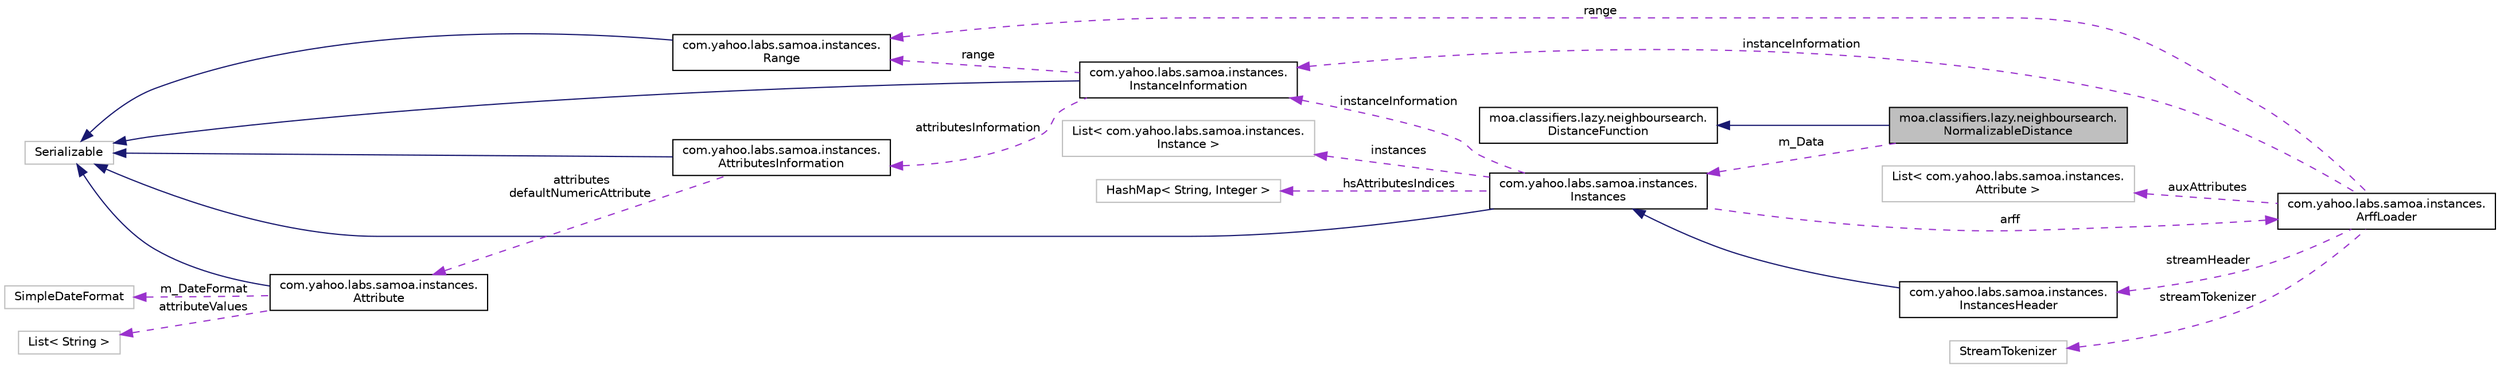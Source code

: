 digraph "moa.classifiers.lazy.neighboursearch.NormalizableDistance"
{
 // LATEX_PDF_SIZE
  edge [fontname="Helvetica",fontsize="10",labelfontname="Helvetica",labelfontsize="10"];
  node [fontname="Helvetica",fontsize="10",shape=record];
  rankdir="LR";
  Node1 [label="moa.classifiers.lazy.neighboursearch.\lNormalizableDistance",height=0.2,width=0.4,color="black", fillcolor="grey75", style="filled", fontcolor="black",tooltip=" "];
  Node2 -> Node1 [dir="back",color="midnightblue",fontsize="10",style="solid"];
  Node2 [label="moa.classifiers.lazy.neighboursearch.\lDistanceFunction",height=0.2,width=0.4,color="black", fillcolor="white", style="filled",URL="$interfacemoa_1_1classifiers_1_1lazy_1_1neighboursearch_1_1_distance_function.html",tooltip=" "];
  Node3 -> Node1 [dir="back",color="darkorchid3",fontsize="10",style="dashed",label=" m_Data" ];
  Node3 [label="com.yahoo.labs.samoa.instances.\lInstances",height=0.2,width=0.4,color="black", fillcolor="white", style="filled",URL="$classcom_1_1yahoo_1_1labs_1_1samoa_1_1instances_1_1_instances.html",tooltip=" "];
  Node4 -> Node3 [dir="back",color="midnightblue",fontsize="10",style="solid"];
  Node4 [label="Serializable",height=0.2,width=0.4,color="grey75", fillcolor="white", style="filled",tooltip=" "];
  Node5 -> Node3 [dir="back",color="darkorchid3",fontsize="10",style="dashed",label=" arff" ];
  Node5 [label="com.yahoo.labs.samoa.instances.\lArffLoader",height=0.2,width=0.4,color="black", fillcolor="white", style="filled",URL="$classcom_1_1yahoo_1_1labs_1_1samoa_1_1instances_1_1_arff_loader.html",tooltip=" "];
  Node6 -> Node5 [dir="back",color="darkorchid3",fontsize="10",style="dashed",label=" streamHeader" ];
  Node6 [label="com.yahoo.labs.samoa.instances.\lInstancesHeader",height=0.2,width=0.4,color="black", fillcolor="white", style="filled",URL="$classcom_1_1yahoo_1_1labs_1_1samoa_1_1instances_1_1_instances_header.html",tooltip=" "];
  Node3 -> Node6 [dir="back",color="midnightblue",fontsize="10",style="solid"];
  Node7 -> Node5 [dir="back",color="darkorchid3",fontsize="10",style="dashed",label=" auxAttributes" ];
  Node7 [label="List\< com.yahoo.labs.samoa.instances.\lAttribute \>",height=0.2,width=0.4,color="grey75", fillcolor="white", style="filled",tooltip=" "];
  Node8 -> Node5 [dir="back",color="darkorchid3",fontsize="10",style="dashed",label=" instanceInformation" ];
  Node8 [label="com.yahoo.labs.samoa.instances.\lInstanceInformation",height=0.2,width=0.4,color="black", fillcolor="white", style="filled",URL="$classcom_1_1yahoo_1_1labs_1_1samoa_1_1instances_1_1_instance_information.html",tooltip=" "];
  Node4 -> Node8 [dir="back",color="midnightblue",fontsize="10",style="solid"];
  Node9 -> Node8 [dir="back",color="darkorchid3",fontsize="10",style="dashed",label=" attributesInformation" ];
  Node9 [label="com.yahoo.labs.samoa.instances.\lAttributesInformation",height=0.2,width=0.4,color="black", fillcolor="white", style="filled",URL="$classcom_1_1yahoo_1_1labs_1_1samoa_1_1instances_1_1_attributes_information.html",tooltip=" "];
  Node4 -> Node9 [dir="back",color="midnightblue",fontsize="10",style="solid"];
  Node10 -> Node9 [dir="back",color="darkorchid3",fontsize="10",style="dashed",label=" attributes\ndefaultNumericAttribute" ];
  Node10 [label="com.yahoo.labs.samoa.instances.\lAttribute",height=0.2,width=0.4,color="black", fillcolor="white", style="filled",URL="$classcom_1_1yahoo_1_1labs_1_1samoa_1_1instances_1_1_attribute.html",tooltip=" "];
  Node4 -> Node10 [dir="back",color="midnightblue",fontsize="10",style="solid"];
  Node11 -> Node10 [dir="back",color="darkorchid3",fontsize="10",style="dashed",label=" attributeValues" ];
  Node11 [label="List\< String \>",height=0.2,width=0.4,color="grey75", fillcolor="white", style="filled",tooltip=" "];
  Node12 -> Node10 [dir="back",color="darkorchid3",fontsize="10",style="dashed",label=" m_DateFormat" ];
  Node12 [label="SimpleDateFormat",height=0.2,width=0.4,color="grey75", fillcolor="white", style="filled",tooltip=" "];
  Node13 -> Node8 [dir="back",color="darkorchid3",fontsize="10",style="dashed",label=" range" ];
  Node13 [label="com.yahoo.labs.samoa.instances.\lRange",height=0.2,width=0.4,color="black", fillcolor="white", style="filled",URL="$classcom_1_1yahoo_1_1labs_1_1samoa_1_1instances_1_1_range.html",tooltip=" "];
  Node4 -> Node13 [dir="back",color="midnightblue",fontsize="10",style="solid"];
  Node13 -> Node5 [dir="back",color="darkorchid3",fontsize="10",style="dashed",label=" range" ];
  Node14 -> Node5 [dir="back",color="darkorchid3",fontsize="10",style="dashed",label=" streamTokenizer" ];
  Node14 [label="StreamTokenizer",height=0.2,width=0.4,color="grey75", fillcolor="white", style="filled",tooltip=" "];
  Node15 -> Node3 [dir="back",color="darkorchid3",fontsize="10",style="dashed",label=" instances" ];
  Node15 [label="List\< com.yahoo.labs.samoa.instances.\lInstance \>",height=0.2,width=0.4,color="grey75", fillcolor="white", style="filled",tooltip=" "];
  Node8 -> Node3 [dir="back",color="darkorchid3",fontsize="10",style="dashed",label=" instanceInformation" ];
  Node16 -> Node3 [dir="back",color="darkorchid3",fontsize="10",style="dashed",label=" hsAttributesIndices" ];
  Node16 [label="HashMap\< String, Integer \>",height=0.2,width=0.4,color="grey75", fillcolor="white", style="filled",tooltip=" "];
}
